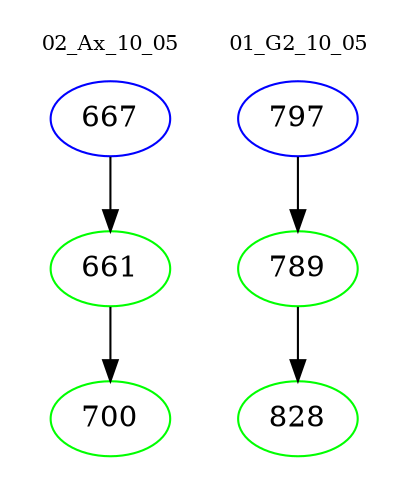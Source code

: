 digraph{
subgraph cluster_0 {
color = white
label = "02_Ax_10_05";
fontsize=10;
T0_667 [label="667", color="blue"]
T0_667 -> T0_661 [color="black"]
T0_661 [label="661", color="green"]
T0_661 -> T0_700 [color="black"]
T0_700 [label="700", color="green"]
}
subgraph cluster_1 {
color = white
label = "01_G2_10_05";
fontsize=10;
T1_797 [label="797", color="blue"]
T1_797 -> T1_789 [color="black"]
T1_789 [label="789", color="green"]
T1_789 -> T1_828 [color="black"]
T1_828 [label="828", color="green"]
}
}

